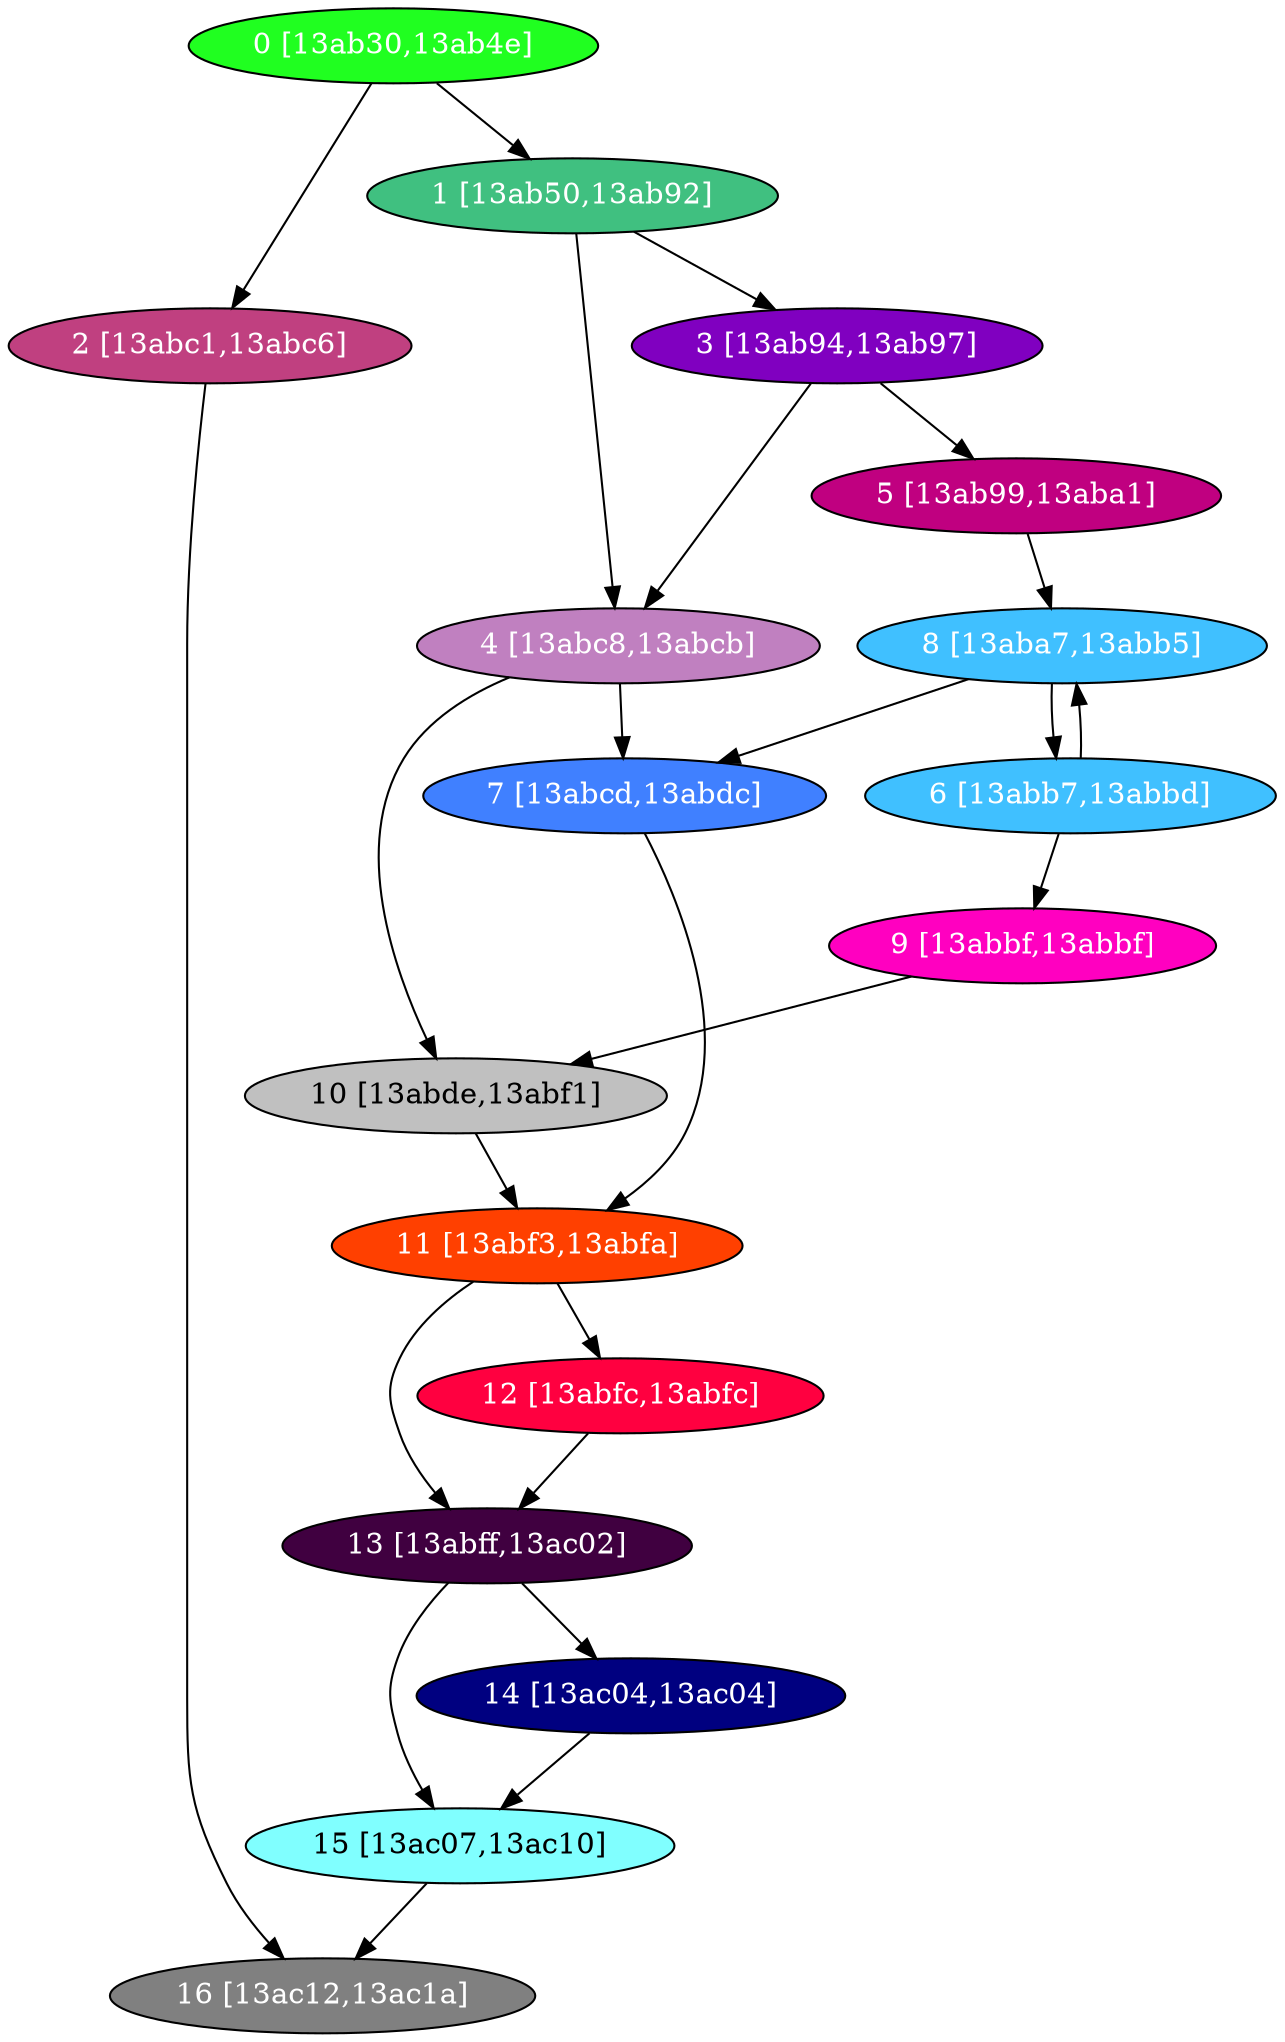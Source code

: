 diGraph libnss3{
	libnss3_0  [style=filled fillcolor="#20FF20" fontcolor="#ffffff" shape=oval label="0 [13ab30,13ab4e]"]
	libnss3_1  [style=filled fillcolor="#40C080" fontcolor="#ffffff" shape=oval label="1 [13ab50,13ab92]"]
	libnss3_2  [style=filled fillcolor="#C04080" fontcolor="#ffffff" shape=oval label="2 [13abc1,13abc6]"]
	libnss3_3  [style=filled fillcolor="#8000C0" fontcolor="#ffffff" shape=oval label="3 [13ab94,13ab97]"]
	libnss3_4  [style=filled fillcolor="#C080C0" fontcolor="#ffffff" shape=oval label="4 [13abc8,13abcb]"]
	libnss3_5  [style=filled fillcolor="#C00080" fontcolor="#ffffff" shape=oval label="5 [13ab99,13aba1]"]
	libnss3_6  [style=filled fillcolor="#40C0FF" fontcolor="#ffffff" shape=oval label="6 [13abb7,13abbd]"]
	libnss3_7  [style=filled fillcolor="#4080FF" fontcolor="#ffffff" shape=oval label="7 [13abcd,13abdc]"]
	libnss3_8  [style=filled fillcolor="#40C0FF" fontcolor="#ffffff" shape=oval label="8 [13aba7,13abb5]"]
	libnss3_9  [style=filled fillcolor="#FF00C0" fontcolor="#ffffff" shape=oval label="9 [13abbf,13abbf]"]
	libnss3_a  [style=filled fillcolor="#C0C0C0" fontcolor="#000000" shape=oval label="10 [13abde,13abf1]"]
	libnss3_b  [style=filled fillcolor="#FF4000" fontcolor="#ffffff" shape=oval label="11 [13abf3,13abfa]"]
	libnss3_c  [style=filled fillcolor="#FF0040" fontcolor="#ffffff" shape=oval label="12 [13abfc,13abfc]"]
	libnss3_d  [style=filled fillcolor="#400040" fontcolor="#ffffff" shape=oval label="13 [13abff,13ac02]"]
	libnss3_e  [style=filled fillcolor="#000080" fontcolor="#ffffff" shape=oval label="14 [13ac04,13ac04]"]
	libnss3_f  [style=filled fillcolor="#80FFFF" fontcolor="#000000" shape=oval label="15 [13ac07,13ac10]"]
	libnss3_10  [style=filled fillcolor="#808080" fontcolor="#ffffff" shape=oval label="16 [13ac12,13ac1a]"]

	libnss3_0 -> libnss3_1
	libnss3_0 -> libnss3_2
	libnss3_1 -> libnss3_3
	libnss3_1 -> libnss3_4
	libnss3_2 -> libnss3_10
	libnss3_3 -> libnss3_4
	libnss3_3 -> libnss3_5
	libnss3_4 -> libnss3_7
	libnss3_4 -> libnss3_a
	libnss3_5 -> libnss3_8
	libnss3_6 -> libnss3_8
	libnss3_6 -> libnss3_9
	libnss3_7 -> libnss3_b
	libnss3_8 -> libnss3_6
	libnss3_8 -> libnss3_7
	libnss3_9 -> libnss3_a
	libnss3_a -> libnss3_b
	libnss3_b -> libnss3_c
	libnss3_b -> libnss3_d
	libnss3_c -> libnss3_d
	libnss3_d -> libnss3_e
	libnss3_d -> libnss3_f
	libnss3_e -> libnss3_f
	libnss3_f -> libnss3_10
}